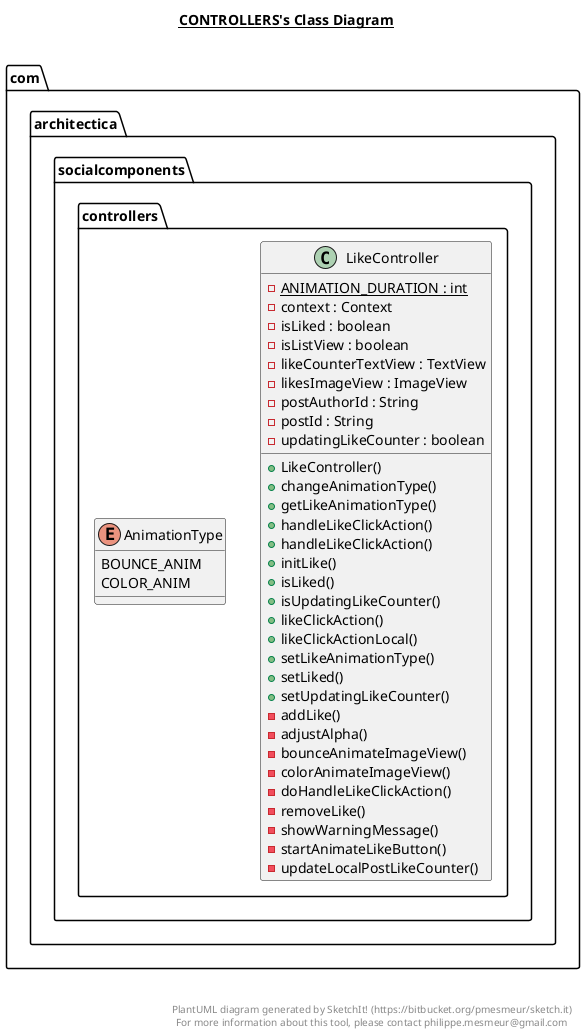 @startuml

title __CONTROLLERS's Class Diagram__\n

  namespace com.architectica.socialcomponents {
    namespace controllers {
      class com.architectica.socialcomponents.controllers.LikeController {
          {static} - ANIMATION_DURATION : int
          - context : Context
          - isLiked : boolean
          - isListView : boolean
          - likeCounterTextView : TextView
          - likesImageView : ImageView
          - postAuthorId : String
          - postId : String
          - updatingLikeCounter : boolean
          + LikeController()
          + changeAnimationType()
          + getLikeAnimationType()
          + handleLikeClickAction()
          + handleLikeClickAction()
          + initLike()
          + isLiked()
          + isUpdatingLikeCounter()
          + likeClickAction()
          + likeClickActionLocal()
          + setLikeAnimationType()
          + setLiked()
          + setUpdatingLikeCounter()
          - addLike()
          - adjustAlpha()
          - bounceAnimateImageView()
          - colorAnimateImageView()
          - doHandleLikeClickAction()
          - removeLike()
          - showWarningMessage()
          - startAnimateLikeButton()
          - updateLocalPostLikeCounter()
      }
    }
  }
  

  namespace com.architectica.socialcomponents {
    namespace controllers {
      enum AnimationType {
        BOUNCE_ANIM
        COLOR_ANIM
      }
    }
  }
  

  com.architectica.socialcomponents.controllers.LikeController o-- com.architectica.socialcomponents.controllers.LikeController.AnimationType : likeAnimationType
  com.architectica.socialcomponents.controllers.LikeController +-down- com.architectica.socialcomponents.controllers.LikeController.AnimationType


right footer


PlantUML diagram generated by SketchIt! (https://bitbucket.org/pmesmeur/sketch.it)
For more information about this tool, please contact philippe.mesmeur@gmail.com
endfooter

@enduml
